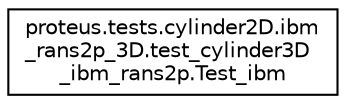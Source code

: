 digraph "Graphical Class Hierarchy"
{
 // LATEX_PDF_SIZE
  edge [fontname="Helvetica",fontsize="10",labelfontname="Helvetica",labelfontsize="10"];
  node [fontname="Helvetica",fontsize="10",shape=record];
  rankdir="LR";
  Node0 [label="proteus.tests.cylinder2D.ibm\l_rans2p_3D.test_cylinder3D\l_ibm_rans2p.Test_ibm",height=0.2,width=0.4,color="black", fillcolor="white", style="filled",URL="$d5/da1/classproteus_1_1tests_1_1cylinder2D_1_1ibm__rans2p__3D_1_1test__cylinder3D__ibm__rans2p_1_1Test__ibm.html",tooltip=" "];
}
